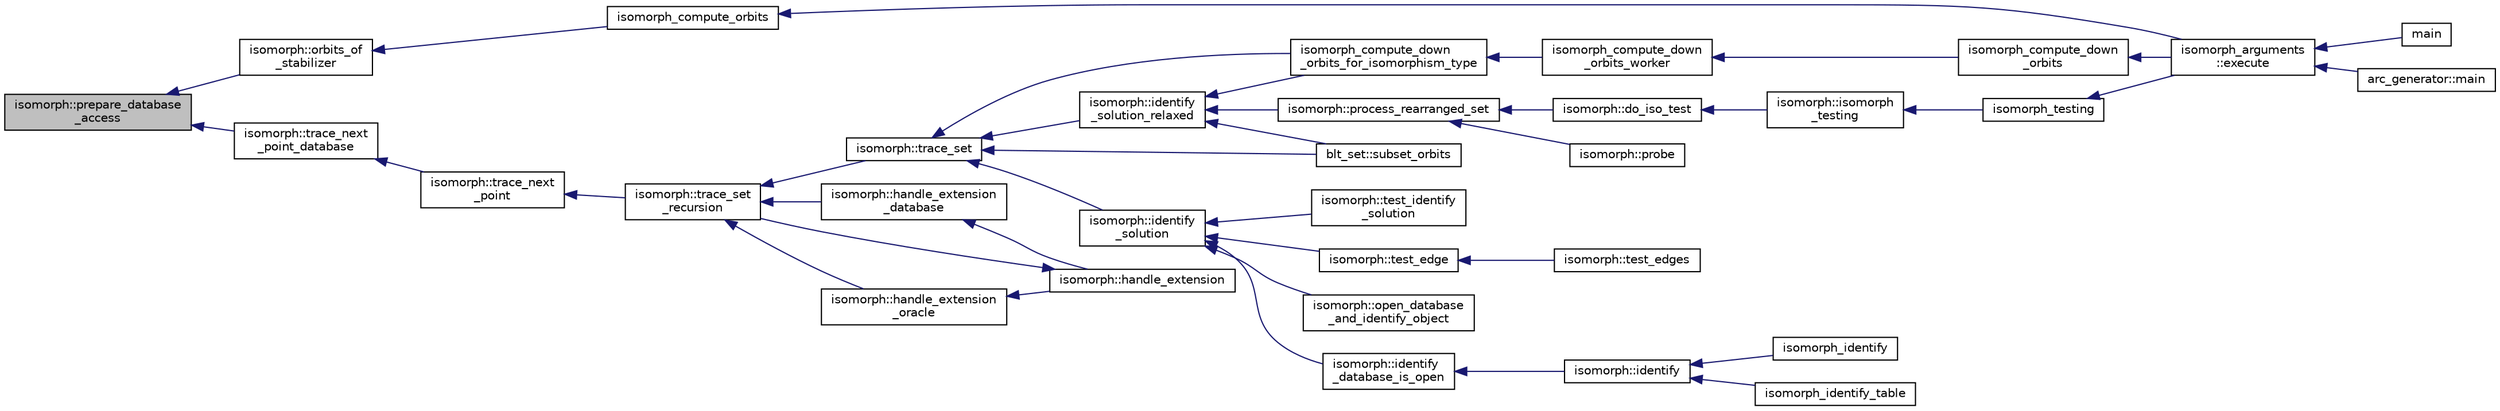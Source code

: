 digraph "isomorph::prepare_database_access"
{
  edge [fontname="Helvetica",fontsize="10",labelfontname="Helvetica",labelfontsize="10"];
  node [fontname="Helvetica",fontsize="10",shape=record];
  rankdir="LR";
  Node9030 [label="isomorph::prepare_database\l_access",height=0.2,width=0.4,color="black", fillcolor="grey75", style="filled", fontcolor="black"];
  Node9030 -> Node9031 [dir="back",color="midnightblue",fontsize="10",style="solid",fontname="Helvetica"];
  Node9031 [label="isomorph::orbits_of\l_stabilizer",height=0.2,width=0.4,color="black", fillcolor="white", style="filled",URL="$d3/d5f/classisomorph.html#a72bbdc12cca5a90045ef15d0b24075e6"];
  Node9031 -> Node9032 [dir="back",color="midnightblue",fontsize="10",style="solid",fontname="Helvetica"];
  Node9032 [label="isomorph_compute_orbits",height=0.2,width=0.4,color="black", fillcolor="white", style="filled",URL="$d4/d7e/isomorph__global_8_c.html#a592f3efd31146c0802f59837055f904f"];
  Node9032 -> Node9033 [dir="back",color="midnightblue",fontsize="10",style="solid",fontname="Helvetica"];
  Node9033 [label="isomorph_arguments\l::execute",height=0.2,width=0.4,color="black", fillcolor="white", style="filled",URL="$d5/de4/classisomorph__arguments.html#aa85e472d14906abdd5672dc66027583e"];
  Node9033 -> Node9034 [dir="back",color="midnightblue",fontsize="10",style="solid",fontname="Helvetica"];
  Node9034 [label="main",height=0.2,width=0.4,color="black", fillcolor="white", style="filled",URL="$d1/d5e/blt__main_8_c.html#a217dbf8b442f20279ea00b898af96f52"];
  Node9033 -> Node9035 [dir="back",color="midnightblue",fontsize="10",style="solid",fontname="Helvetica"];
  Node9035 [label="arc_generator::main",height=0.2,width=0.4,color="black", fillcolor="white", style="filled",URL="$d4/d21/classarc__generator.html#ad80140b51b165dad1fe6ab232be7829a"];
  Node9030 -> Node9036 [dir="back",color="midnightblue",fontsize="10",style="solid",fontname="Helvetica"];
  Node9036 [label="isomorph::trace_next\l_point_database",height=0.2,width=0.4,color="black", fillcolor="white", style="filled",URL="$d3/d5f/classisomorph.html#a45b142052e2877d9dcaa9f805a95f18f"];
  Node9036 -> Node9037 [dir="back",color="midnightblue",fontsize="10",style="solid",fontname="Helvetica"];
  Node9037 [label="isomorph::trace_next\l_point",height=0.2,width=0.4,color="black", fillcolor="white", style="filled",URL="$d3/d5f/classisomorph.html#abbd0155495f572d2ba628955275cc7da"];
  Node9037 -> Node9038 [dir="back",color="midnightblue",fontsize="10",style="solid",fontname="Helvetica"];
  Node9038 [label="isomorph::trace_set\l_recursion",height=0.2,width=0.4,color="black", fillcolor="white", style="filled",URL="$d3/d5f/classisomorph.html#a8ef29320b04d7ca09212706e47b013b9"];
  Node9038 -> Node9039 [dir="back",color="midnightblue",fontsize="10",style="solid",fontname="Helvetica"];
  Node9039 [label="isomorph::trace_set",height=0.2,width=0.4,color="black", fillcolor="white", style="filled",URL="$d3/d5f/classisomorph.html#ab7bbf8af4ad4d1c7bcbbd190ee2ce6a6"];
  Node9039 -> Node9040 [dir="back",color="midnightblue",fontsize="10",style="solid",fontname="Helvetica"];
  Node9040 [label="blt_set::subset_orbits",height=0.2,width=0.4,color="black", fillcolor="white", style="filled",URL="$d1/d3d/classblt__set.html#af8f79fc4346244acfa0e2c2d23c36993"];
  Node9039 -> Node9041 [dir="back",color="midnightblue",fontsize="10",style="solid",fontname="Helvetica"];
  Node9041 [label="isomorph_compute_down\l_orbits_for_isomorphism_type",height=0.2,width=0.4,color="black", fillcolor="white", style="filled",URL="$d4/d7e/isomorph__global_8_c.html#a13519b3a5d3b5ceb26b4bec6736b0086"];
  Node9041 -> Node9042 [dir="back",color="midnightblue",fontsize="10",style="solid",fontname="Helvetica"];
  Node9042 [label="isomorph_compute_down\l_orbits_worker",height=0.2,width=0.4,color="black", fillcolor="white", style="filled",URL="$d4/d7e/isomorph__global_8_c.html#a4edf4a833ce5638a3d58cfae1c702b37"];
  Node9042 -> Node9043 [dir="back",color="midnightblue",fontsize="10",style="solid",fontname="Helvetica"];
  Node9043 [label="isomorph_compute_down\l_orbits",height=0.2,width=0.4,color="black", fillcolor="white", style="filled",URL="$d4/d7e/isomorph__global_8_c.html#a3613cea19158edd30958c4edecd97d53"];
  Node9043 -> Node9033 [dir="back",color="midnightblue",fontsize="10",style="solid",fontname="Helvetica"];
  Node9039 -> Node9044 [dir="back",color="midnightblue",fontsize="10",style="solid",fontname="Helvetica"];
  Node9044 [label="isomorph::identify\l_solution_relaxed",height=0.2,width=0.4,color="black", fillcolor="white", style="filled",URL="$d3/d5f/classisomorph.html#a8c36c61c16700d8e570f71f84a4aabc6"];
  Node9044 -> Node9040 [dir="back",color="midnightblue",fontsize="10",style="solid",fontname="Helvetica"];
  Node9044 -> Node9041 [dir="back",color="midnightblue",fontsize="10",style="solid",fontname="Helvetica"];
  Node9044 -> Node9045 [dir="back",color="midnightblue",fontsize="10",style="solid",fontname="Helvetica"];
  Node9045 [label="isomorph::process_rearranged_set",height=0.2,width=0.4,color="black", fillcolor="white", style="filled",URL="$d3/d5f/classisomorph.html#a7767fd5f1da6dfd7f93810be99ba4ab6"];
  Node9045 -> Node9046 [dir="back",color="midnightblue",fontsize="10",style="solid",fontname="Helvetica"];
  Node9046 [label="isomorph::probe",height=0.2,width=0.4,color="black", fillcolor="white", style="filled",URL="$d3/d5f/classisomorph.html#a9cb6fed7b6ac639d886b117a1f454441"];
  Node9045 -> Node9047 [dir="back",color="midnightblue",fontsize="10",style="solid",fontname="Helvetica"];
  Node9047 [label="isomorph::do_iso_test",height=0.2,width=0.4,color="black", fillcolor="white", style="filled",URL="$d3/d5f/classisomorph.html#a51fc3bf5cc3a99282a489b2df37ee24e"];
  Node9047 -> Node9048 [dir="back",color="midnightblue",fontsize="10",style="solid",fontname="Helvetica"];
  Node9048 [label="isomorph::isomorph\l_testing",height=0.2,width=0.4,color="black", fillcolor="white", style="filled",URL="$d3/d5f/classisomorph.html#ad7945ec94ba0ba16953482edfaa4da6e"];
  Node9048 -> Node9049 [dir="back",color="midnightblue",fontsize="10",style="solid",fontname="Helvetica"];
  Node9049 [label="isomorph_testing",height=0.2,width=0.4,color="black", fillcolor="white", style="filled",URL="$d4/d7e/isomorph__global_8_c.html#a5a73cbe9f89c4727f086482ee2d238f9"];
  Node9049 -> Node9033 [dir="back",color="midnightblue",fontsize="10",style="solid",fontname="Helvetica"];
  Node9039 -> Node9050 [dir="back",color="midnightblue",fontsize="10",style="solid",fontname="Helvetica"];
  Node9050 [label="isomorph::identify\l_solution",height=0.2,width=0.4,color="black", fillcolor="white", style="filled",URL="$d3/d5f/classisomorph.html#abc63d2e561a6209e32c47d8486c9a67e"];
  Node9050 -> Node9051 [dir="back",color="midnightblue",fontsize="10",style="solid",fontname="Helvetica"];
  Node9051 [label="isomorph::test_identify\l_solution",height=0.2,width=0.4,color="black", fillcolor="white", style="filled",URL="$d3/d5f/classisomorph.html#aa2c95f309e3283179e87bbbd83bfdc7d"];
  Node9050 -> Node9052 [dir="back",color="midnightblue",fontsize="10",style="solid",fontname="Helvetica"];
  Node9052 [label="isomorph::test_edge",height=0.2,width=0.4,color="black", fillcolor="white", style="filled",URL="$d3/d5f/classisomorph.html#a591165fa287477b480f5b7081198ba46"];
  Node9052 -> Node9053 [dir="back",color="midnightblue",fontsize="10",style="solid",fontname="Helvetica"];
  Node9053 [label="isomorph::test_edges",height=0.2,width=0.4,color="black", fillcolor="white", style="filled",URL="$d3/d5f/classisomorph.html#ad23507927d8f7698073475d12b2a85bc"];
  Node9050 -> Node9054 [dir="back",color="midnightblue",fontsize="10",style="solid",fontname="Helvetica"];
  Node9054 [label="isomorph::open_database\l_and_identify_object",height=0.2,width=0.4,color="black", fillcolor="white", style="filled",URL="$d3/d5f/classisomorph.html#aa4e387f26f609fc9379d2e01f6cc27d0"];
  Node9050 -> Node9055 [dir="back",color="midnightblue",fontsize="10",style="solid",fontname="Helvetica"];
  Node9055 [label="isomorph::identify\l_database_is_open",height=0.2,width=0.4,color="black", fillcolor="white", style="filled",URL="$d3/d5f/classisomorph.html#a4a5d04d07ac8c2a994fa174f156dea73"];
  Node9055 -> Node9056 [dir="back",color="midnightblue",fontsize="10",style="solid",fontname="Helvetica"];
  Node9056 [label="isomorph::identify",height=0.2,width=0.4,color="black", fillcolor="white", style="filled",URL="$d3/d5f/classisomorph.html#a78ecf843b9f6ca1cfd666e222edd90ae"];
  Node9056 -> Node9057 [dir="back",color="midnightblue",fontsize="10",style="solid",fontname="Helvetica"];
  Node9057 [label="isomorph_identify",height=0.2,width=0.4,color="black", fillcolor="white", style="filled",URL="$d4/d7e/isomorph__global_8_c.html#aa0fe57c73d5668eee10a6022ada7f6a3"];
  Node9056 -> Node9058 [dir="back",color="midnightblue",fontsize="10",style="solid",fontname="Helvetica"];
  Node9058 [label="isomorph_identify_table",height=0.2,width=0.4,color="black", fillcolor="white", style="filled",URL="$d4/d7e/isomorph__global_8_c.html#a9fd19ea945561cf2a6bb5c72dd4b1cb2"];
  Node9038 -> Node9059 [dir="back",color="midnightblue",fontsize="10",style="solid",fontname="Helvetica"];
  Node9059 [label="isomorph::handle_extension\l_database",height=0.2,width=0.4,color="black", fillcolor="white", style="filled",URL="$d3/d5f/classisomorph.html#ad98512c3c74bafd90d4d23cf048ebc2e"];
  Node9059 -> Node9060 [dir="back",color="midnightblue",fontsize="10",style="solid",fontname="Helvetica"];
  Node9060 [label="isomorph::handle_extension",height=0.2,width=0.4,color="black", fillcolor="white", style="filled",URL="$d3/d5f/classisomorph.html#add6e954f5b8fdcbd11c4743afb44531b"];
  Node9060 -> Node9038 [dir="back",color="midnightblue",fontsize="10",style="solid",fontname="Helvetica"];
  Node9038 -> Node9061 [dir="back",color="midnightblue",fontsize="10",style="solid",fontname="Helvetica"];
  Node9061 [label="isomorph::handle_extension\l_oracle",height=0.2,width=0.4,color="black", fillcolor="white", style="filled",URL="$d3/d5f/classisomorph.html#acc99e89e75ae8f8ddf2d5d5160363c6e"];
  Node9061 -> Node9060 [dir="back",color="midnightblue",fontsize="10",style="solid",fontname="Helvetica"];
}
